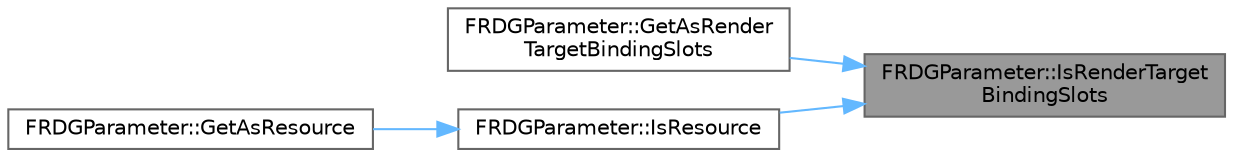 digraph "FRDGParameter::IsRenderTargetBindingSlots"
{
 // INTERACTIVE_SVG=YES
 // LATEX_PDF_SIZE
  bgcolor="transparent";
  edge [fontname=Helvetica,fontsize=10,labelfontname=Helvetica,labelfontsize=10];
  node [fontname=Helvetica,fontsize=10,shape=box,height=0.2,width=0.4];
  rankdir="RL";
  Node1 [id="Node000001",label="FRDGParameter::IsRenderTarget\lBindingSlots",height=0.2,width=0.4,color="gray40", fillcolor="grey60", style="filled", fontcolor="black",tooltip=" "];
  Node1 -> Node2 [id="edge1_Node000001_Node000002",dir="back",color="steelblue1",style="solid",tooltip=" "];
  Node2 [id="Node000002",label="FRDGParameter::GetAsRender\lTargetBindingSlots",height=0.2,width=0.4,color="grey40", fillcolor="white", style="filled",URL="$d1/d4b/classFRDGParameter.html#ae1ec75126d88c6eec53269be9eb604c8",tooltip=" "];
  Node1 -> Node3 [id="edge2_Node000001_Node000003",dir="back",color="steelblue1",style="solid",tooltip=" "];
  Node3 [id="Node000003",label="FRDGParameter::IsResource",height=0.2,width=0.4,color="grey40", fillcolor="white", style="filled",URL="$d1/d4b/classFRDGParameter.html#a5b18da53c654db2946e79e30b83afda1",tooltip=" "];
  Node3 -> Node4 [id="edge3_Node000003_Node000004",dir="back",color="steelblue1",style="solid",tooltip=" "];
  Node4 [id="Node000004",label="FRDGParameter::GetAsResource",height=0.2,width=0.4,color="grey40", fillcolor="white", style="filled",URL="$d1/d4b/classFRDGParameter.html#a98fd524ad5cde488b7baaec38dc5afbf",tooltip=" "];
}
